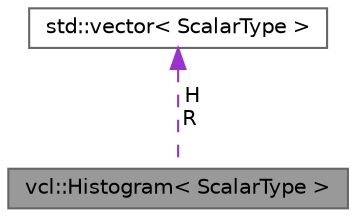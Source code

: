 digraph "vcl::Histogram&lt; ScalarType &gt;"
{
 // LATEX_PDF_SIZE
  bgcolor="transparent";
  edge [fontname=Helvetica,fontsize=10,labelfontname=Helvetica,labelfontsize=10];
  node [fontname=Helvetica,fontsize=10,shape=box,height=0.2,width=0.4];
  Node1 [label="vcl::Histogram\< ScalarType \>",height=0.2,width=0.4,color="gray40", fillcolor="grey60", style="filled", fontcolor="black",tooltip=" "];
  Node2 -> Node1 [dir="back",color="darkorchid3",style="dashed",label=" H\nR" ];
  Node2 [label="std::vector\< ScalarType \>",height=0.2,width=0.4,color="gray40", fillcolor="white", style="filled",tooltip=" "];
}
